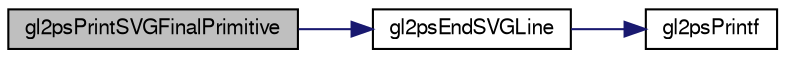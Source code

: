 digraph G
{
  edge [fontname="FreeSans",fontsize="10",labelfontname="FreeSans",labelfontsize="10"];
  node [fontname="FreeSans",fontsize="10",shape=record];
  rankdir="LR";
  Node1 [label="gl2psPrintSVGFinalPrimitive",height=0.2,width=0.4,color="black", fillcolor="grey75", style="filled" fontcolor="black"];
  Node1 -> Node2 [color="midnightblue",fontsize="10",style="solid",fontname="FreeSans"];
  Node2 [label="gl2psEndSVGLine",height=0.2,width=0.4,color="black", fillcolor="white", style="filled",URL="$gl2ps_8c.html#aaf388d28be2749a4cb439cde2822b5e3"];
  Node2 -> Node3 [color="midnightblue",fontsize="10",style="solid",fontname="FreeSans"];
  Node3 [label="gl2psPrintf",height=0.2,width=0.4,color="black", fillcolor="white", style="filled",URL="$gl2ps_8c.html#ac9f550ea1c4dfd5a1d89a75c80d5ba77"];
}
